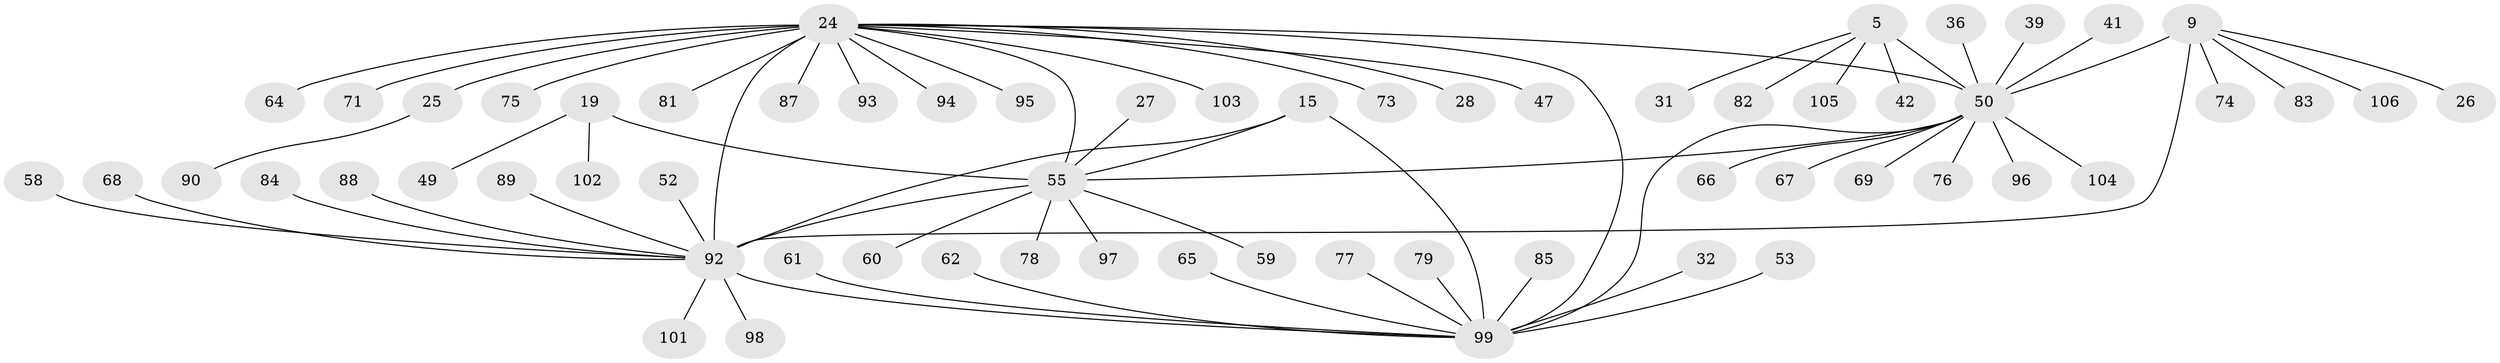 // original degree distribution, {10: 0.02830188679245283, 9: 0.05660377358490566, 7: 0.018867924528301886, 5: 0.03773584905660377, 6: 0.018867924528301886, 11: 0.009433962264150943, 8: 0.03773584905660377, 4: 0.018867924528301886, 12: 0.009433962264150943, 1: 0.5566037735849056, 2: 0.16981132075471697, 3: 0.03773584905660377}
// Generated by graph-tools (version 1.1) at 2025/58/03/04/25 21:58:17]
// undirected, 63 vertices, 69 edges
graph export_dot {
graph [start="1"]
  node [color=gray90,style=filled];
  5 [super="+3"];
  9 [super="+6"];
  15 [super="+13"];
  19 [super="+18"];
  24 [super="+22+23"];
  25 [super="+21"];
  26;
  27;
  28;
  31;
  32;
  36;
  39;
  41;
  42;
  47;
  49;
  50 [super="+30"];
  52;
  53 [super="+46"];
  55 [super="+37+33+16+20"];
  58;
  59;
  60;
  61;
  62;
  64;
  65;
  66;
  67 [super="+51"];
  68;
  69;
  71;
  73;
  74 [super="+56"];
  75;
  76;
  77;
  78 [super="+72"];
  79;
  81;
  82;
  83 [super="+40+45"];
  84;
  85;
  87;
  88 [super="+57+86"];
  89 [super="+80"];
  90;
  92 [super="+10+43+29+63+38+48"];
  93;
  94;
  95 [super="+35"];
  96 [super="+34"];
  97;
  98;
  99 [super="+91+14+70"];
  101;
  102 [super="+100"];
  103;
  104;
  105;
  106;
  5 -- 105;
  5 -- 82;
  5 -- 42;
  5 -- 31;
  5 -- 50 [weight=6];
  9 -- 26;
  9 -- 106;
  9 -- 83;
  9 -- 74;
  9 -- 50;
  9 -- 92 [weight=6];
  15 -- 55;
  15 -- 92;
  15 -- 99 [weight=6];
  19 -- 49;
  19 -- 102;
  19 -- 55 [weight=6];
  24 -- 25 [weight=6];
  24 -- 28;
  24 -- 73;
  24 -- 75;
  24 -- 81;
  24 -- 93;
  24 -- 71;
  24 -- 92 [weight=2];
  24 -- 99 [weight=3];
  24 -- 95;
  24 -- 64;
  24 -- 103;
  24 -- 47;
  24 -- 87;
  24 -- 55 [weight=2];
  24 -- 94;
  24 -- 50;
  25 -- 90;
  27 -- 55;
  32 -- 99;
  36 -- 50;
  39 -- 50;
  41 -- 50;
  50 -- 55 [weight=4];
  50 -- 96;
  50 -- 66;
  50 -- 67;
  50 -- 69;
  50 -- 104;
  50 -- 76;
  50 -- 99;
  52 -- 92;
  53 -- 99;
  55 -- 97;
  55 -- 59;
  55 -- 78;
  55 -- 60;
  55 -- 92 [weight=2];
  58 -- 92;
  61 -- 99;
  62 -- 99;
  65 -- 99;
  68 -- 92;
  77 -- 99;
  79 -- 99;
  84 -- 92;
  85 -- 99;
  88 -- 92;
  89 -- 92;
  92 -- 98;
  92 -- 101;
  92 -- 99;
}
